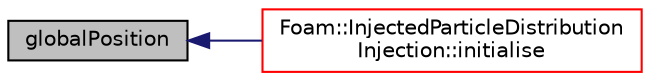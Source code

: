 digraph "globalPosition"
{
  bgcolor="transparent";
  edge [fontname="Helvetica",fontsize="10",labelfontname="Helvetica",labelfontsize="10"];
  node [fontname="Helvetica",fontsize="10",shape=record];
  rankdir="LR";
  Node1 [label="globalPosition",height=0.2,width=0.4,color="black", fillcolor="grey75", style="filled" fontcolor="black"];
  Node1 -> Node2 [dir="back",color="midnightblue",fontsize="10",style="solid",fontname="Helvetica"];
  Node2 [label="Foam::InjectedParticleDistribution\lInjection::initialise",height=0.2,width=0.4,color="red",URL="$classFoam_1_1InjectedParticleDistributionInjection.html#a18abf8b19283101238a77c9e6865b673",tooltip="Initialise injectors. "];
}
